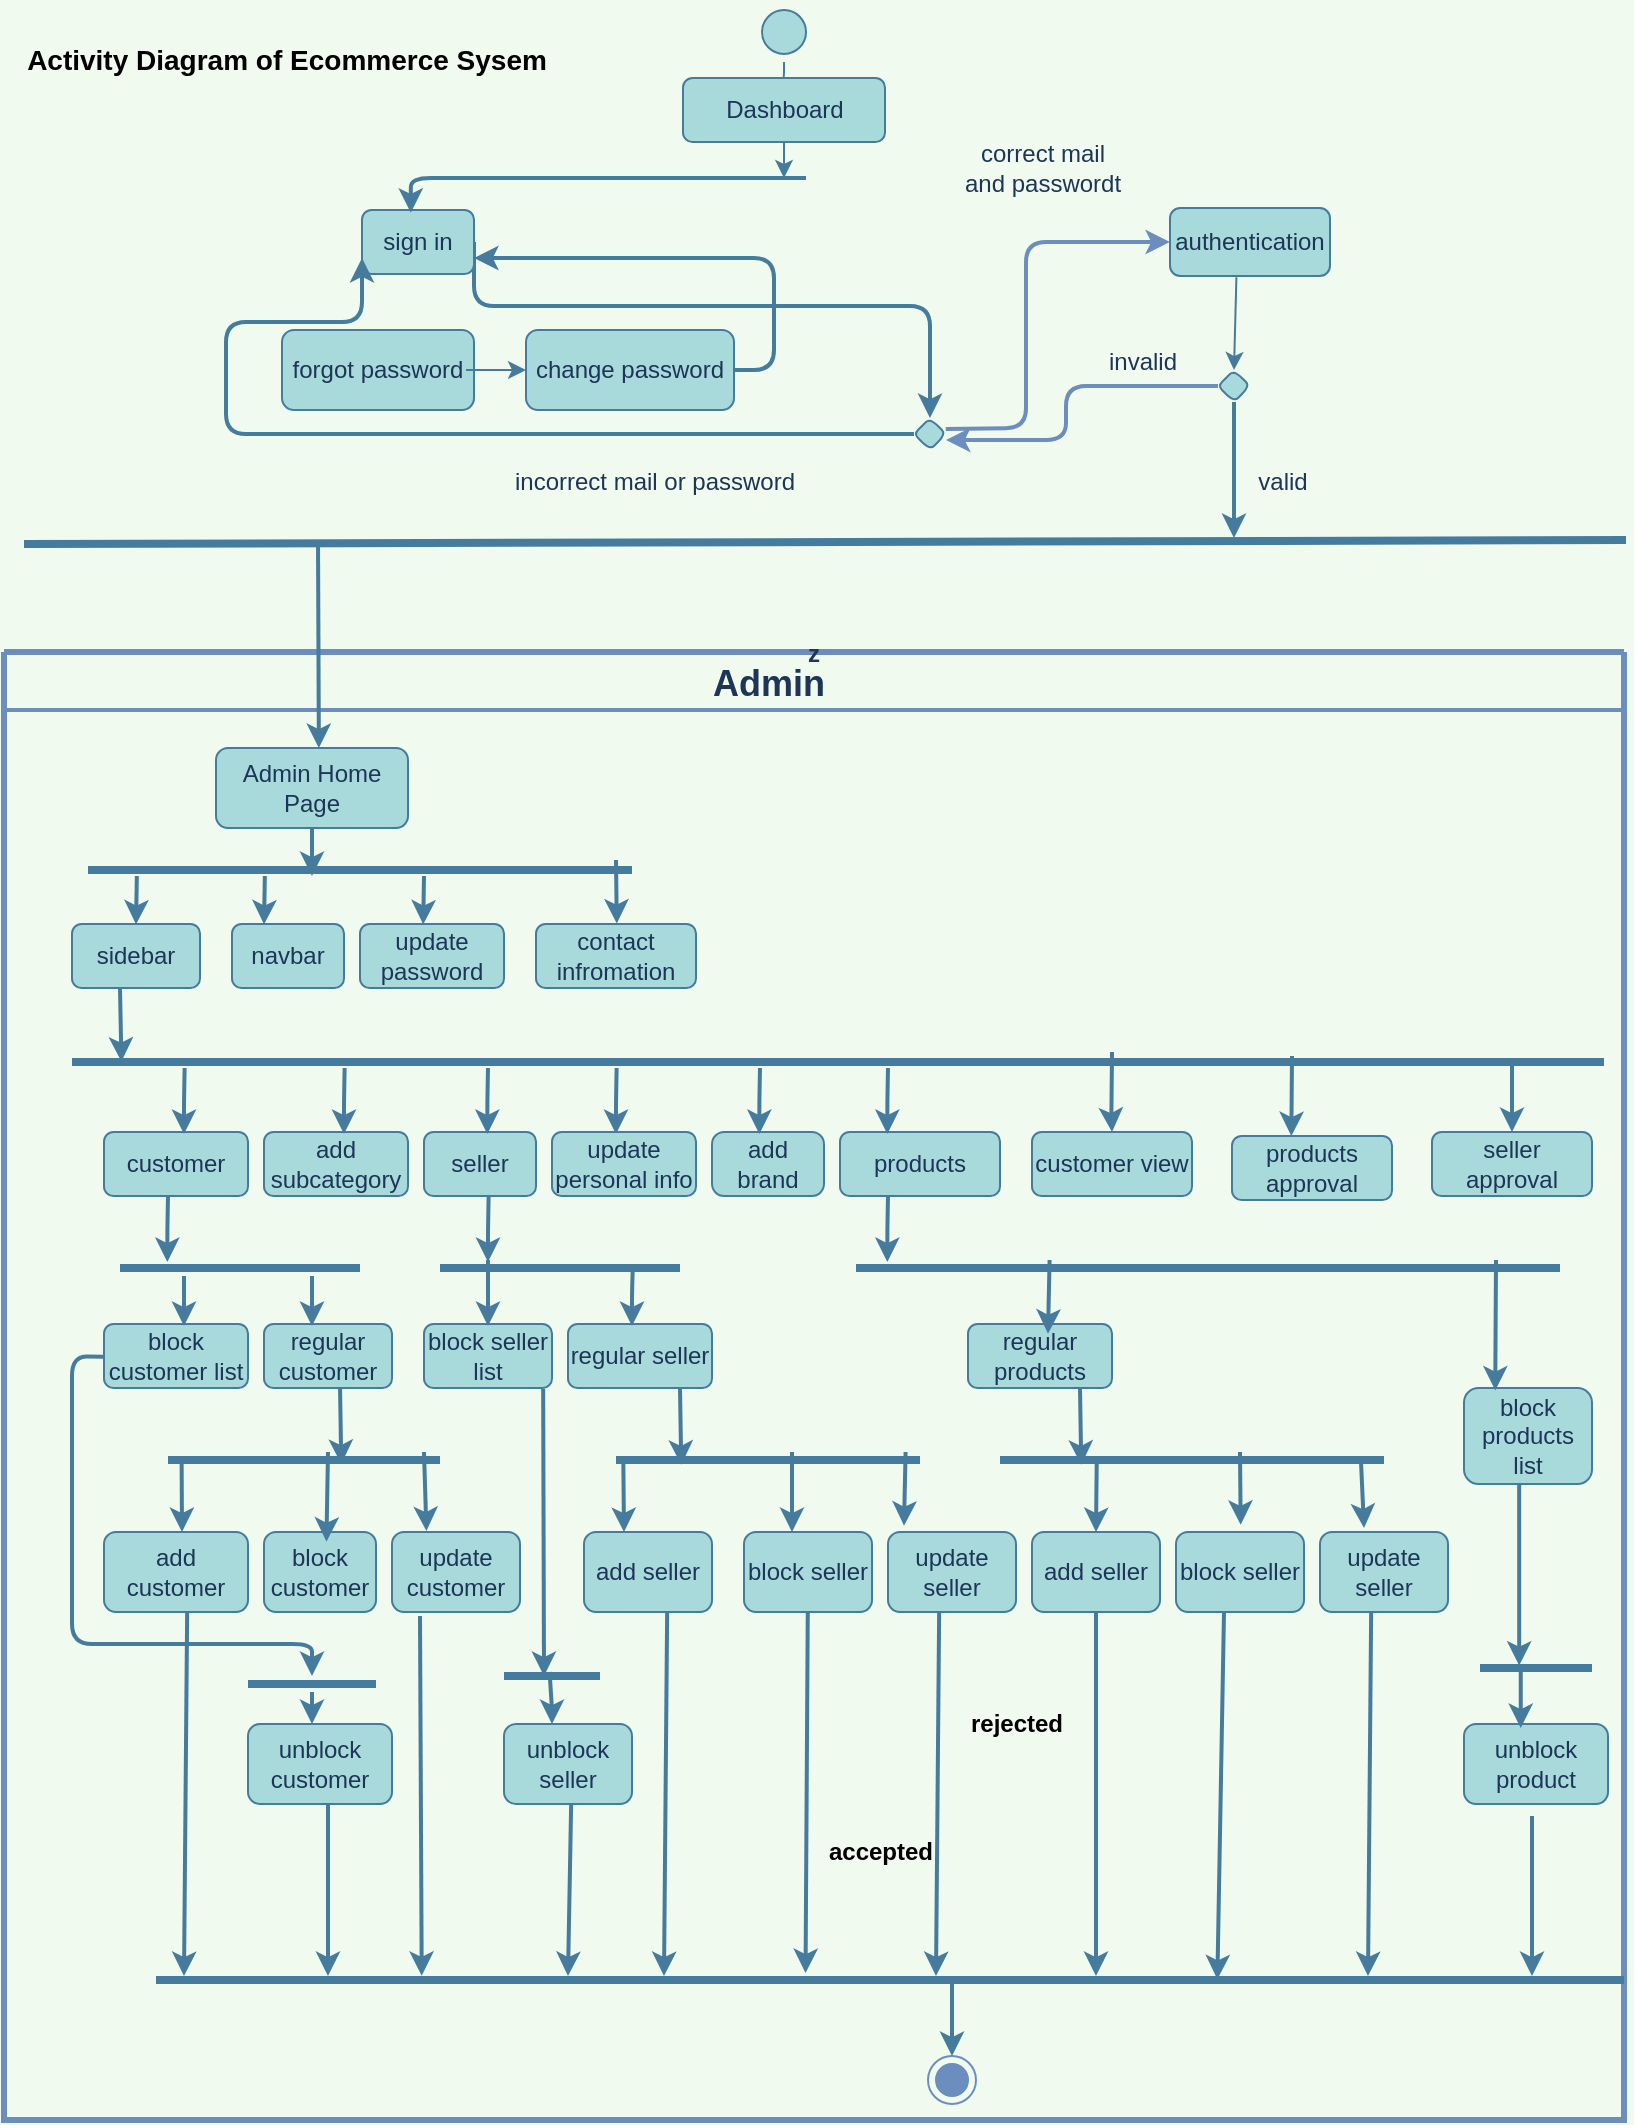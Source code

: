<mxfile version="20.3.7" type="github">
  <diagram id="x5o2052r72UH-uP_D9w9" name="Page-1">
    <mxGraphModel dx="1038" dy="1682" grid="1" gridSize="10" guides="1" tooltips="1" connect="1" arrows="1" fold="1" page="1" pageScale="1" pageWidth="827" pageHeight="1169" background="#F1FAEE" math="0" shadow="0">
      <root>
        <mxCell id="0" />
        <mxCell id="1" parent="0" />
        <mxCell id="9ZnsXwRms6pgC_prqQTW-237" value="" style="ellipse;html=1;shape=startState;fillColor=#A8DADC;strokeColor=#457B9D;fontColor=#1D3557;rounded=1;" parent="1" vertex="1">
          <mxGeometry x="384" y="-1169" width="30" height="30" as="geometry" />
        </mxCell>
        <mxCell id="9ZnsXwRms6pgC_prqQTW-238" value="" style="edgeStyle=orthogonalEdgeStyle;html=1;verticalAlign=bottom;endArrow=open;endSize=8;labelBackgroundColor=#F1FAEE;strokeColor=#457B9D;fontColor=#1D3557;rounded=1;entryX=0.463;entryY=0.006;entryDx=0;entryDy=0;entryPerimeter=0;" parent="1" source="9ZnsXwRms6pgC_prqQTW-237" target="9ZnsXwRms6pgC_prqQTW-243" edge="1">
          <mxGeometry relative="1" as="geometry">
            <mxPoint x="295" y="-1121" as="targetPoint" />
          </mxGeometry>
        </mxCell>
        <mxCell id="9ZnsXwRms6pgC_prqQTW-240" style="edgeStyle=orthogonalEdgeStyle;orthogonalLoop=1;jettySize=auto;html=1;exitX=1;exitY=0.5;exitDx=0;exitDy=0;labelBackgroundColor=#F1FAEE;strokeColor=#457B9D;fontColor=#1D3557;rounded=1;strokeWidth=2;" parent="1" source="9ZnsXwRms6pgC_prqQTW-241" edge="1">
          <mxGeometry relative="1" as="geometry">
            <mxPoint x="472" y="-961" as="targetPoint" />
            <Array as="points">
              <mxPoint x="472" y="-1017" />
            </Array>
          </mxGeometry>
        </mxCell>
        <mxCell id="9ZnsXwRms6pgC_prqQTW-241" value="sign in" style="whiteSpace=wrap;html=1;fillColor=#A8DADC;strokeColor=#457B9D;fontColor=#1D3557;rounded=1;" parent="1" vertex="1">
          <mxGeometry x="188" y="-1065" width="56" height="32" as="geometry" />
        </mxCell>
        <mxCell id="9ZnsXwRms6pgC_prqQTW-243" value="Dashboard" style="whiteSpace=wrap;html=1;fillColor=#A8DADC;strokeColor=#457B9D;fontColor=#1D3557;rounded=1;" parent="1" vertex="1">
          <mxGeometry x="348.5" y="-1131" width="101" height="32" as="geometry" />
        </mxCell>
        <mxCell id="9ZnsXwRms6pgC_prqQTW-244" value="" style="endArrow=classic;html=1;labelBackgroundColor=#F1FAEE;strokeColor=#457B9D;fontColor=#1D3557;rounded=1;exitX=0.5;exitY=1;exitDx=0;exitDy=0;" parent="1" source="9ZnsXwRms6pgC_prqQTW-243" edge="1">
          <mxGeometry width="50" height="50" relative="1" as="geometry">
            <mxPoint x="400" y="-1091" as="sourcePoint" />
            <mxPoint x="399" y="-1081" as="targetPoint" />
          </mxGeometry>
        </mxCell>
        <mxCell id="9ZnsXwRms6pgC_prqQTW-253" value="forgot password" style="whiteSpace=wrap;html=1;fillColor=#A8DADC;strokeColor=#457B9D;fontColor=#1D3557;rounded=1;" parent="1" vertex="1">
          <mxGeometry x="148" y="-1005" width="96" height="40" as="geometry" />
        </mxCell>
        <mxCell id="9ZnsXwRms6pgC_prqQTW-254" value="" style="endArrow=classic;html=1;labelBackgroundColor=#F1FAEE;strokeColor=#457B9D;fontColor=#1D3557;rounded=1;entryX=0;entryY=0.5;entryDx=0;entryDy=0;" parent="1" target="9ZnsXwRms6pgC_prqQTW-256" edge="1">
          <mxGeometry width="50" height="50" relative="1" as="geometry">
            <mxPoint x="240" y="-985" as="sourcePoint" />
            <mxPoint x="304" y="-961" as="targetPoint" />
          </mxGeometry>
        </mxCell>
        <mxCell id="9ZnsXwRms6pgC_prqQTW-255" style="edgeStyle=orthogonalEdgeStyle;orthogonalLoop=1;jettySize=auto;html=1;exitX=1;exitY=0.5;exitDx=0;exitDy=0;entryX=1;entryY=0.75;entryDx=0;entryDy=0;labelBackgroundColor=#F1FAEE;strokeColor=#457B9D;fontColor=#1D3557;rounded=1;strokeWidth=2;" parent="1" source="9ZnsXwRms6pgC_prqQTW-256" target="9ZnsXwRms6pgC_prqQTW-241" edge="1">
          <mxGeometry relative="1" as="geometry" />
        </mxCell>
        <mxCell id="9ZnsXwRms6pgC_prqQTW-256" value="change password" style="whiteSpace=wrap;html=1;fillStyle=auto;fillColor=#A8DADC;strokeColor=#457B9D;fontColor=#1D3557;rounded=1;" parent="1" vertex="1">
          <mxGeometry x="270" y="-1005" width="104" height="40" as="geometry" />
        </mxCell>
        <mxCell id="9ZnsXwRms6pgC_prqQTW-257" style="edgeStyle=orthogonalEdgeStyle;orthogonalLoop=1;jettySize=auto;html=1;entryX=0;entryY=0.75;entryDx=0;entryDy=0;labelBackgroundColor=#F1FAEE;strokeColor=#457B9D;fontColor=#1D3557;rounded=1;strokeWidth=2;" parent="1" source="9ZnsXwRms6pgC_prqQTW-258" target="9ZnsXwRms6pgC_prqQTW-241" edge="1">
          <mxGeometry relative="1" as="geometry">
            <mxPoint x="184" y="-1009" as="targetPoint" />
            <Array as="points">
              <mxPoint x="120" y="-953" />
              <mxPoint x="120" y="-1009" />
              <mxPoint x="188" y="-1009" />
            </Array>
          </mxGeometry>
        </mxCell>
        <mxCell id="9ZnsXwRms6pgC_prqQTW-258" value="" style="rhombus;whiteSpace=wrap;html=1;fillColor=#A8DADC;strokeColor=#457B9D;fontColor=#1D3557;rounded=1;" parent="1" vertex="1">
          <mxGeometry x="464" y="-961" width="16" height="16" as="geometry" />
        </mxCell>
        <mxCell id="9ZnsXwRms6pgC_prqQTW-259" value="incorrect mail or password" style="text;html=1;resizable=0;autosize=1;align=center;verticalAlign=middle;points=[];fillColor=none;strokeColor=none;fontColor=#1D3557;rounded=1;" parent="1" vertex="1">
          <mxGeometry x="254" y="-945" width="160" height="32" as="geometry" />
        </mxCell>
        <mxCell id="9ZnsXwRms6pgC_prqQTW-262" value="" style="endArrow=none;html=1;strokeWidth=4;labelBackgroundColor=#F1FAEE;strokeColor=#457B9D;fontColor=#1D3557;rounded=1;" parent="1" edge="1">
          <mxGeometry relative="1" as="geometry">
            <mxPoint x="19" y="-898" as="sourcePoint" />
            <mxPoint x="820" y="-900" as="targetPoint" />
          </mxGeometry>
        </mxCell>
        <object label="z" id="9ZnsXwRms6pgC_prqQTW-264">
          <mxCell style="swimlane;startSize=0;strokeWidth=3;fillColor=#A8DADC;strokeColor=#6C8EBF;fontColor=#1D3557;rounded=1;" parent="1" vertex="1">
            <mxGeometry x="9" y="-844" width="810" height="734" as="geometry" />
          </mxCell>
        </object>
        <mxCell id="9ZnsXwRms6pgC_prqQTW-265" value="Admin" style="text;html=1;resizable=0;autosize=1;align=center;verticalAlign=middle;points=[];fillColor=none;strokeColor=none;strokeWidth=2;shadow=0;glass=0;fontStyle=1;labelBorderColor=none;spacingTop=3;fontSize=18;fontColor=#1D3557;rounded=1;" parent="9ZnsXwRms6pgC_prqQTW-264" vertex="1">
          <mxGeometry x="342" y="-6" width="80" height="40" as="geometry" />
        </mxCell>
        <mxCell id="9ZnsXwRms6pgC_prqQTW-342" value="" style="line;strokeWidth=2;html=1;strokeColor=#6C8EBF;fillColor=#0E8088;" parent="9ZnsXwRms6pgC_prqQTW-264" vertex="1">
          <mxGeometry y="24" width="810" height="10" as="geometry" />
        </mxCell>
        <mxCell id="9ZnsXwRms6pgC_prqQTW-426" value="" style="line;strokeWidth=4;html=1;shadow=0;glass=0;labelBackgroundColor=none;labelBorderColor=none;fontFamily=Times New Roman;fontSize=18;fillColor=#A8DADC;strokeColor=#457B9D;fontColor=#1D3557;rounded=1;" parent="9ZnsXwRms6pgC_prqQTW-264" vertex="1">
          <mxGeometry x="76" y="660" width="734" height="8" as="geometry" />
        </mxCell>
        <mxCell id="9ZnsXwRms6pgC_prqQTW-469" value="Admin Home Page" style="whiteSpace=wrap;html=1;fillColor=#A8DADC;strokeColor=#457B9D;fontColor=#1D3557;rounded=1;" parent="9ZnsXwRms6pgC_prqQTW-264" vertex="1">
          <mxGeometry x="106" y="48" width="96" height="40" as="geometry" />
        </mxCell>
        <mxCell id="9ZnsXwRms6pgC_prqQTW-470" value="" style="edgeStyle=none;orthogonalLoop=1;jettySize=auto;html=1;strokeWidth=2;fontSize=19;labelBackgroundColor=#F1FAEE;strokeColor=#457B9D;fontColor=#1D3557;rounded=1;" parent="9ZnsXwRms6pgC_prqQTW-264" edge="1">
          <mxGeometry width="80" relative="1" as="geometry">
            <mxPoint x="154" y="88" as="sourcePoint" />
            <mxPoint x="154" y="112" as="targetPoint" />
            <Array as="points" />
          </mxGeometry>
        </mxCell>
        <mxCell id="9ZnsXwRms6pgC_prqQTW-471" value="" style="line;strokeWidth=4;html=1;shadow=0;glass=0;labelBackgroundColor=none;labelBorderColor=none;fontFamily=Times New Roman;fontSize=18;fillColor=#A8DADC;strokeColor=#457B9D;fontColor=#1D3557;rounded=1;" parent="9ZnsXwRms6pgC_prqQTW-264" vertex="1">
          <mxGeometry x="42" y="104" width="272" height="10" as="geometry" />
        </mxCell>
        <mxCell id="9ZnsXwRms6pgC_prqQTW-472" value="" style="edgeStyle=none;orthogonalLoop=1;jettySize=auto;html=1;strokeWidth=2;fontSize=19;exitX=0.076;exitY=0.78;exitDx=0;exitDy=0;exitPerimeter=0;labelBackgroundColor=#F1FAEE;strokeColor=#457B9D;fontColor=#1D3557;rounded=1;" parent="9ZnsXwRms6pgC_prqQTW-264" edge="1">
          <mxGeometry width="80" relative="1" as="geometry">
            <mxPoint x="66.42" y="112" as="sourcePoint" />
            <mxPoint x="66.004" y="136.2" as="targetPoint" />
            <Array as="points" />
          </mxGeometry>
        </mxCell>
        <mxCell id="9ZnsXwRms6pgC_prqQTW-473" value="" style="edgeStyle=none;orthogonalLoop=1;jettySize=auto;html=1;strokeWidth=2;fontSize=19;labelBackgroundColor=#F1FAEE;strokeColor=#457B9D;fontColor=#1D3557;rounded=1;entryX=0.505;entryY=-0.006;entryDx=0;entryDy=0;entryPerimeter=0;" parent="9ZnsXwRms6pgC_prqQTW-264" target="9ZnsXwRms6pgC_prqQTW-475" edge="1">
          <mxGeometry width="80" relative="1" as="geometry">
            <mxPoint x="306" y="104" as="sourcePoint" />
            <mxPoint x="281.998" y="972.2" as="targetPoint" />
            <Array as="points" />
          </mxGeometry>
        </mxCell>
        <mxCell id="9ZnsXwRms6pgC_prqQTW-474" value="sidebar" style="whiteSpace=wrap;html=1;fillColor=#A8DADC;strokeColor=#457B9D;fontColor=#1D3557;rounded=1;" parent="9ZnsXwRms6pgC_prqQTW-264" vertex="1">
          <mxGeometry x="34" y="136" width="64" height="32" as="geometry" />
        </mxCell>
        <mxCell id="9ZnsXwRms6pgC_prqQTW-475" value="contact infromation" style="whiteSpace=wrap;html=1;fillColor=#A8DADC;strokeColor=#457B9D;fontColor=#1D3557;rounded=1;" parent="9ZnsXwRms6pgC_prqQTW-264" vertex="1">
          <mxGeometry x="266" y="136" width="80" height="32" as="geometry" />
        </mxCell>
        <mxCell id="9ZnsXwRms6pgC_prqQTW-476" value="add subcategory" style="whiteSpace=wrap;html=1;fillColor=#A8DADC;strokeColor=#457B9D;fontColor=#1D3557;rounded=1;" parent="9ZnsXwRms6pgC_prqQTW-264" vertex="1">
          <mxGeometry x="130" y="240" width="72" height="32" as="geometry" />
        </mxCell>
        <mxCell id="9ZnsXwRms6pgC_prqQTW-477" value="" style="line;strokeWidth=4;html=1;shadow=0;glass=0;labelBackgroundColor=none;labelBorderColor=none;fontFamily=Times New Roman;fontSize=18;fillColor=#A8DADC;strokeColor=#457B9D;fontColor=#1D3557;rounded=1;" parent="9ZnsXwRms6pgC_prqQTW-264" vertex="1">
          <mxGeometry x="34" y="200" width="766" height="10" as="geometry" />
        </mxCell>
        <mxCell id="9ZnsXwRms6pgC_prqQTW-478" value="add brand" style="whiteSpace=wrap;html=1;fillColor=#A8DADC;strokeColor=#457B9D;fontColor=#1D3557;rounded=1;arcSize=19;" parent="9ZnsXwRms6pgC_prqQTW-264" vertex="1">
          <mxGeometry x="354" y="240" width="56" height="32" as="geometry" />
        </mxCell>
        <mxCell id="9ZnsXwRms6pgC_prqQTW-479" value="navbar" style="whiteSpace=wrap;html=1;fillColor=#A8DADC;strokeColor=#457B9D;fontColor=#1D3557;rounded=1;" parent="9ZnsXwRms6pgC_prqQTW-264" vertex="1">
          <mxGeometry x="114" y="136" width="56" height="32" as="geometry" />
        </mxCell>
        <mxCell id="9ZnsXwRms6pgC_prqQTW-480" value="update password" style="whiteSpace=wrap;html=1;fillStyle=auto;strokeColor=#457B9D;fontColor=#1D3557;fillColor=#A8DADC;rounded=1;" parent="9ZnsXwRms6pgC_prqQTW-264" vertex="1">
          <mxGeometry x="178" y="136" width="72" height="32" as="geometry" />
        </mxCell>
        <mxCell id="9ZnsXwRms6pgC_prqQTW-481" value="" style="edgeStyle=none;orthogonalLoop=1;jettySize=auto;html=1;strokeWidth=2;fontSize=19;exitX=0.076;exitY=0.78;exitDx=0;exitDy=0;exitPerimeter=0;labelBackgroundColor=#F1FAEE;strokeColor=#457B9D;fontColor=#1D3557;rounded=1;" parent="9ZnsXwRms6pgC_prqQTW-264" edge="1">
          <mxGeometry width="80" relative="1" as="geometry">
            <mxPoint x="130.42" y="112" as="sourcePoint" />
            <mxPoint x="130.004" y="136.2" as="targetPoint" />
            <Array as="points" />
          </mxGeometry>
        </mxCell>
        <mxCell id="9ZnsXwRms6pgC_prqQTW-482" value="" style="edgeStyle=none;orthogonalLoop=1;jettySize=auto;html=1;strokeWidth=2;fontSize=19;exitX=0.076;exitY=0.78;exitDx=0;exitDy=0;exitPerimeter=0;labelBackgroundColor=#F1FAEE;strokeColor=#457B9D;fontColor=#1D3557;rounded=1;" parent="9ZnsXwRms6pgC_prqQTW-264" edge="1">
          <mxGeometry width="80" relative="1" as="geometry">
            <mxPoint x="210" y="112" as="sourcePoint" />
            <mxPoint x="209.584" y="136.2" as="targetPoint" />
            <Array as="points" />
          </mxGeometry>
        </mxCell>
        <mxCell id="9ZnsXwRms6pgC_prqQTW-483" value="seller" style="whiteSpace=wrap;html=1;fillColor=#A8DADC;strokeColor=#457B9D;fontColor=#1D3557;rounded=1;" parent="9ZnsXwRms6pgC_prqQTW-264" vertex="1">
          <mxGeometry x="210" y="240" width="56" height="32" as="geometry" />
        </mxCell>
        <mxCell id="9ZnsXwRms6pgC_prqQTW-484" value="products" style="whiteSpace=wrap;html=1;fillColor=#A8DADC;strokeColor=#457B9D;fontColor=#1D3557;rounded=1;" parent="9ZnsXwRms6pgC_prqQTW-264" vertex="1">
          <mxGeometry x="418" y="240" width="80" height="32" as="geometry" />
        </mxCell>
        <mxCell id="9ZnsXwRms6pgC_prqQTW-485" value="" style="edgeStyle=none;orthogonalLoop=1;jettySize=auto;html=1;strokeWidth=2;fontSize=19;labelBackgroundColor=#F1FAEE;strokeColor=#457B9D;fontColor=#1D3557;rounded=1;" parent="9ZnsXwRms6pgC_prqQTW-264" edge="1">
          <mxGeometry width="80" relative="1" as="geometry">
            <mxPoint x="306.32" y="208" as="sourcePoint" />
            <mxPoint x="306" y="241" as="targetPoint" />
            <Array as="points">
              <mxPoint x="306.0" y="225" />
            </Array>
          </mxGeometry>
        </mxCell>
        <mxCell id="9ZnsXwRms6pgC_prqQTW-486" value="" style="edgeStyle=none;orthogonalLoop=1;jettySize=auto;html=1;strokeWidth=2;fontSize=19;labelBackgroundColor=#F1FAEE;strokeColor=#457B9D;fontColor=#1D3557;rounded=1;" parent="9ZnsXwRms6pgC_prqQTW-264" edge="1">
          <mxGeometry width="80" relative="1" as="geometry">
            <mxPoint x="378" y="208" as="sourcePoint" />
            <mxPoint x="377.68" y="241" as="targetPoint" />
            <Array as="points">
              <mxPoint x="377.68" y="225" />
            </Array>
          </mxGeometry>
        </mxCell>
        <mxCell id="9ZnsXwRms6pgC_prqQTW-487" value="" style="edgeStyle=none;orthogonalLoop=1;jettySize=auto;html=1;strokeWidth=2;fontSize=19;labelBackgroundColor=#F1FAEE;strokeColor=#457B9D;fontColor=#1D3557;rounded=1;" parent="9ZnsXwRms6pgC_prqQTW-264" edge="1">
          <mxGeometry width="80" relative="1" as="geometry">
            <mxPoint x="442" y="208" as="sourcePoint" />
            <mxPoint x="441.68" y="241" as="targetPoint" />
            <Array as="points">
              <mxPoint x="441.68" y="225" />
            </Array>
          </mxGeometry>
        </mxCell>
        <mxCell id="9ZnsXwRms6pgC_prqQTW-488" value="customer" style="whiteSpace=wrap;html=1;fillColor=#A8DADC;strokeColor=#457B9D;fontColor=#1D3557;rounded=1;" parent="9ZnsXwRms6pgC_prqQTW-264" vertex="1">
          <mxGeometry x="50" y="240" width="72" height="32" as="geometry" />
        </mxCell>
        <mxCell id="9ZnsXwRms6pgC_prqQTW-489" value="update personal info" style="whiteSpace=wrap;html=1;fillColor=#A8DADC;strokeColor=#457B9D;fontColor=#1D3557;rounded=1;" parent="9ZnsXwRms6pgC_prqQTW-264" vertex="1">
          <mxGeometry x="274" y="240" width="72" height="32" as="geometry" />
        </mxCell>
        <mxCell id="9ZnsXwRms6pgC_prqQTW-490" value="" style="line;strokeWidth=4;html=1;shadow=0;glass=0;labelBackgroundColor=none;labelBorderColor=none;fontFamily=Times New Roman;fontSize=18;fillColor=#A8DADC;strokeColor=#457B9D;fontColor=#1D3557;rounded=1;" parent="9ZnsXwRms6pgC_prqQTW-264" vertex="1">
          <mxGeometry x="58" y="304" width="120" height="8" as="geometry" />
        </mxCell>
        <mxCell id="9ZnsXwRms6pgC_prqQTW-491" value="" style="edgeStyle=none;orthogonalLoop=1;jettySize=auto;html=1;strokeWidth=2;fontSize=19;labelBackgroundColor=#F1FAEE;strokeColor=#457B9D;fontColor=#1D3557;rounded=1;" parent="9ZnsXwRms6pgC_prqQTW-264" edge="1">
          <mxGeometry width="80" relative="1" as="geometry">
            <mxPoint x="242" y="208" as="sourcePoint" />
            <mxPoint x="241.68" y="241" as="targetPoint" />
            <Array as="points">
              <mxPoint x="241.68" y="225" />
            </Array>
          </mxGeometry>
        </mxCell>
        <mxCell id="9ZnsXwRms6pgC_prqQTW-492" value="" style="edgeStyle=none;orthogonalLoop=1;jettySize=auto;html=1;strokeWidth=2;fontSize=19;labelBackgroundColor=#F1FAEE;strokeColor=#457B9D;fontColor=#1D3557;rounded=1;" parent="9ZnsXwRms6pgC_prqQTW-264" edge="1">
          <mxGeometry width="80" relative="1" as="geometry">
            <mxPoint x="170.32" y="208" as="sourcePoint" />
            <mxPoint x="170" y="241" as="targetPoint" />
            <Array as="points">
              <mxPoint x="170" y="225" />
            </Array>
          </mxGeometry>
        </mxCell>
        <mxCell id="9ZnsXwRms6pgC_prqQTW-493" value="" style="edgeStyle=none;orthogonalLoop=1;jettySize=auto;html=1;strokeWidth=2;fontSize=19;labelBackgroundColor=#F1FAEE;strokeColor=#457B9D;fontColor=#1D3557;rounded=1;" parent="9ZnsXwRms6pgC_prqQTW-264" edge="1">
          <mxGeometry width="80" relative="1" as="geometry">
            <mxPoint x="90.32" y="208" as="sourcePoint" />
            <mxPoint x="90" y="241" as="targetPoint" />
            <Array as="points">
              <mxPoint x="90" y="225" />
            </Array>
          </mxGeometry>
        </mxCell>
        <mxCell id="9ZnsXwRms6pgC_prqQTW-494" value="regular customer" style="whiteSpace=wrap;html=1;fillColor=#A8DADC;strokeColor=#457B9D;fontColor=#1D3557;rounded=1;" parent="9ZnsXwRms6pgC_prqQTW-264" vertex="1">
          <mxGeometry x="130" y="336" width="64" height="32" as="geometry" />
        </mxCell>
        <mxCell id="9ZnsXwRms6pgC_prqQTW-495" value="block customer list" style="whiteSpace=wrap;html=1;fillColor=#A8DADC;strokeColor=#457B9D;fontColor=#1D3557;rounded=1;" parent="9ZnsXwRms6pgC_prqQTW-264" vertex="1">
          <mxGeometry x="50" y="336" width="72" height="32" as="geometry" />
        </mxCell>
        <mxCell id="9ZnsXwRms6pgC_prqQTW-496" value="regular seller" style="whiteSpace=wrap;html=1;fillColor=#A8DADC;strokeColor=#457B9D;fontColor=#1D3557;rounded=1;" parent="9ZnsXwRms6pgC_prqQTW-264" vertex="1">
          <mxGeometry x="282" y="336" width="72" height="32" as="geometry" />
        </mxCell>
        <mxCell id="9ZnsXwRms6pgC_prqQTW-497" value="block seller list" style="whiteSpace=wrap;html=1;fillColor=#A8DADC;strokeColor=#457B9D;fontColor=#1D3557;rounded=1;" parent="9ZnsXwRms6pgC_prqQTW-264" vertex="1">
          <mxGeometry x="210" y="336" width="64" height="32" as="geometry" />
        </mxCell>
        <mxCell id="9ZnsXwRms6pgC_prqQTW-498" value="" style="line;strokeWidth=4;html=1;shadow=0;glass=0;labelBackgroundColor=none;labelBorderColor=none;fontFamily=Times New Roman;fontSize=18;fillColor=#A8DADC;strokeColor=#457B9D;fontColor=#1D3557;rounded=1;" parent="9ZnsXwRms6pgC_prqQTW-264" vertex="1">
          <mxGeometry x="218" y="304" width="120" height="8" as="geometry" />
        </mxCell>
        <mxCell id="9ZnsXwRms6pgC_prqQTW-499" value="" style="line;strokeWidth=4;html=1;shadow=0;glass=0;labelBackgroundColor=none;labelBorderColor=none;fontFamily=Times New Roman;fontSize=18;fillColor=#A8DADC;strokeColor=#457B9D;fontColor=#1D3557;rounded=1;" parent="9ZnsXwRms6pgC_prqQTW-264" vertex="1">
          <mxGeometry x="426" y="304" width="352" height="8" as="geometry" />
        </mxCell>
        <mxCell id="9ZnsXwRms6pgC_prqQTW-500" value="regular products" style="whiteSpace=wrap;html=1;fillColor=#A8DADC;strokeColor=#457B9D;fontColor=#1D3557;rounded=1;" parent="9ZnsXwRms6pgC_prqQTW-264" vertex="1">
          <mxGeometry x="482" y="336" width="72" height="32" as="geometry" />
        </mxCell>
        <mxCell id="9ZnsXwRms6pgC_prqQTW-501" value="block products list" style="whiteSpace=wrap;html=1;fillColor=#A8DADC;strokeColor=#457B9D;fontColor=#1D3557;rounded=1;" parent="9ZnsXwRms6pgC_prqQTW-264" vertex="1">
          <mxGeometry x="730" y="368" width="64" height="48" as="geometry" />
        </mxCell>
        <mxCell id="9ZnsXwRms6pgC_prqQTW-502" value="" style="edgeStyle=none;orthogonalLoop=1;jettySize=auto;html=1;strokeWidth=2;fontSize=19;labelBackgroundColor=#F1FAEE;strokeColor=#457B9D;fontColor=#1D3557;rounded=1;" parent="9ZnsXwRms6pgC_prqQTW-264" edge="1">
          <mxGeometry width="80" relative="1" as="geometry">
            <mxPoint x="82" y="272" as="sourcePoint" />
            <mxPoint x="81.68" y="305" as="targetPoint" />
            <Array as="points">
              <mxPoint x="81.68" y="289" />
            </Array>
          </mxGeometry>
        </mxCell>
        <mxCell id="9ZnsXwRms6pgC_prqQTW-503" value="" style="edgeStyle=none;orthogonalLoop=1;jettySize=auto;html=1;strokeWidth=2;fontSize=19;labelBackgroundColor=#F1FAEE;strokeColor=#457B9D;fontColor=#1D3557;rounded=1;" parent="9ZnsXwRms6pgC_prqQTW-264" edge="1">
          <mxGeometry width="80" relative="1" as="geometry">
            <mxPoint x="90" y="312" as="sourcePoint" />
            <mxPoint x="90" y="337" as="targetPoint" />
            <Array as="points">
              <mxPoint x="90.0" y="321" />
            </Array>
          </mxGeometry>
        </mxCell>
        <mxCell id="9ZnsXwRms6pgC_prqQTW-504" value="" style="edgeStyle=none;orthogonalLoop=1;jettySize=auto;html=1;strokeWidth=2;fontSize=19;labelBackgroundColor=#F1FAEE;strokeColor=#457B9D;fontColor=#1D3557;rounded=1;" parent="9ZnsXwRms6pgC_prqQTW-264" edge="1">
          <mxGeometry width="80" relative="1" as="geometry">
            <mxPoint x="154" y="312" as="sourcePoint" />
            <mxPoint x="154" y="337" as="targetPoint" />
            <Array as="points">
              <mxPoint x="154.0" y="321" />
            </Array>
          </mxGeometry>
        </mxCell>
        <mxCell id="9ZnsXwRms6pgC_prqQTW-505" value="" style="edgeStyle=none;orthogonalLoop=1;jettySize=auto;html=1;strokeWidth=2;fontSize=19;labelBackgroundColor=#F1FAEE;strokeColor=#457B9D;fontColor=#1D3557;rounded=1;" parent="9ZnsXwRms6pgC_prqQTW-264" edge="1">
          <mxGeometry width="80" relative="1" as="geometry">
            <mxPoint x="242" y="304" as="sourcePoint" />
            <mxPoint x="242" y="337" as="targetPoint" />
            <Array as="points">
              <mxPoint x="242.0" y="321" />
            </Array>
          </mxGeometry>
        </mxCell>
        <mxCell id="9ZnsXwRms6pgC_prqQTW-506" value="" style="edgeStyle=none;orthogonalLoop=1;jettySize=auto;html=1;strokeWidth=2;fontSize=19;labelBackgroundColor=#F1FAEE;strokeColor=#457B9D;fontColor=#1D3557;rounded=1;exitX=0.803;exitY=0.55;exitDx=0;exitDy=0;exitPerimeter=0;" parent="9ZnsXwRms6pgC_prqQTW-264" source="9ZnsXwRms6pgC_prqQTW-498" edge="1">
          <mxGeometry width="80" relative="1" as="geometry">
            <mxPoint x="298" y="1144" as="sourcePoint" />
            <mxPoint x="314" y="337" as="targetPoint" />
            <Array as="points">
              <mxPoint x="314.0" y="321" />
            </Array>
          </mxGeometry>
        </mxCell>
        <mxCell id="9ZnsXwRms6pgC_prqQTW-507" value="" style="edgeStyle=none;orthogonalLoop=1;jettySize=auto;html=1;strokeWidth=2;fontSize=19;labelBackgroundColor=#F1FAEE;strokeColor=#457B9D;fontColor=#1D3557;rounded=1;" parent="9ZnsXwRms6pgC_prqQTW-264" edge="1">
          <mxGeometry width="80" relative="1" as="geometry">
            <mxPoint x="242.32" y="272" as="sourcePoint" />
            <mxPoint x="242" y="305" as="targetPoint" />
            <Array as="points">
              <mxPoint x="242.0" y="289" />
            </Array>
          </mxGeometry>
        </mxCell>
        <mxCell id="9ZnsXwRms6pgC_prqQTW-508" value="" style="edgeStyle=none;orthogonalLoop=1;jettySize=auto;html=1;strokeWidth=2;fontSize=19;labelBackgroundColor=#F1FAEE;strokeColor=#457B9D;fontColor=#1D3557;rounded=1;" parent="9ZnsXwRms6pgC_prqQTW-264" edge="1">
          <mxGeometry width="80" relative="1" as="geometry">
            <mxPoint x="442" y="272" as="sourcePoint" />
            <mxPoint x="441.68" y="305" as="targetPoint" />
            <Array as="points">
              <mxPoint x="441.68" y="289" />
            </Array>
          </mxGeometry>
        </mxCell>
        <mxCell id="9ZnsXwRms6pgC_prqQTW-509" value="" style="line;strokeWidth=4;html=1;shadow=0;glass=0;labelBackgroundColor=none;labelBorderColor=none;fontFamily=Times New Roman;fontSize=18;fillColor=#A8DADC;strokeColor=#457B9D;fontColor=#1D3557;rounded=1;" parent="9ZnsXwRms6pgC_prqQTW-264" vertex="1">
          <mxGeometry x="82" y="400" width="136" height="8" as="geometry" />
        </mxCell>
        <mxCell id="9ZnsXwRms6pgC_prqQTW-510" value="add customer" style="whiteSpace=wrap;html=1;fillColor=#A8DADC;strokeColor=#457B9D;fontColor=#1D3557;rounded=1;" parent="9ZnsXwRms6pgC_prqQTW-264" vertex="1">
          <mxGeometry x="50" y="440" width="72" height="40" as="geometry" />
        </mxCell>
        <mxCell id="9ZnsXwRms6pgC_prqQTW-511" value="block customer" style="whiteSpace=wrap;html=1;fillColor=#A8DADC;strokeColor=#457B9D;fontColor=#1D3557;rounded=1;" parent="9ZnsXwRms6pgC_prqQTW-264" vertex="1">
          <mxGeometry x="130" y="440" width="56" height="40" as="geometry" />
        </mxCell>
        <mxCell id="9ZnsXwRms6pgC_prqQTW-512" value="update customer" style="whiteSpace=wrap;html=1;fillColor=#A8DADC;strokeColor=#457B9D;fontColor=#1D3557;rounded=1;" parent="9ZnsXwRms6pgC_prqQTW-264" vertex="1">
          <mxGeometry x="194" y="440" width="64" height="40" as="geometry" />
        </mxCell>
        <mxCell id="9ZnsXwRms6pgC_prqQTW-513" value="" style="edgeStyle=none;orthogonalLoop=1;jettySize=auto;html=1;strokeWidth=2;fontSize=19;labelBackgroundColor=#F1FAEE;strokeColor=#457B9D;fontColor=#1D3557;rounded=1;entryX=0.637;entryY=0.75;entryDx=0;entryDy=0;entryPerimeter=0;exitX=0.594;exitY=0.988;exitDx=0;exitDy=0;exitPerimeter=0;" parent="9ZnsXwRms6pgC_prqQTW-264" source="9ZnsXwRms6pgC_prqQTW-494" target="9ZnsXwRms6pgC_prqQTW-509" edge="1">
          <mxGeometry width="80" relative="1" as="geometry">
            <mxPoint x="90" y="1200" as="sourcePoint" />
            <mxPoint x="90" y="1232" as="targetPoint" />
            <Array as="points" />
          </mxGeometry>
        </mxCell>
        <mxCell id="9ZnsXwRms6pgC_prqQTW-514" value="" style="edgeStyle=none;orthogonalLoop=1;jettySize=auto;html=1;strokeWidth=2;fontSize=19;labelBackgroundColor=#F1FAEE;strokeColor=#457B9D;fontColor=#1D3557;rounded=1;exitX=0.05;exitY=0.25;exitDx=0;exitDy=0;exitPerimeter=0;" parent="9ZnsXwRms6pgC_prqQTW-264" source="9ZnsXwRms6pgC_prqQTW-509" edge="1">
          <mxGeometry width="80" relative="1" as="geometry">
            <mxPoint x="66" y="1264" as="sourcePoint" />
            <mxPoint x="89" y="440" as="targetPoint" />
            <Array as="points" />
          </mxGeometry>
        </mxCell>
        <mxCell id="9ZnsXwRms6pgC_prqQTW-515" value="" style="edgeStyle=none;orthogonalLoop=1;jettySize=auto;html=1;strokeWidth=2;fontSize=19;labelBackgroundColor=#F1FAEE;strokeColor=#457B9D;fontColor=#1D3557;rounded=1;entryX=0.269;entryY=-0.013;entryDx=0;entryDy=0;entryPerimeter=0;" parent="9ZnsXwRms6pgC_prqQTW-264" target="9ZnsXwRms6pgC_prqQTW-512" edge="1">
          <mxGeometry width="80" relative="1" as="geometry">
            <mxPoint x="210" y="400" as="sourcePoint" />
            <mxPoint x="199" y="1272" as="targetPoint" />
            <Array as="points" />
          </mxGeometry>
        </mxCell>
        <mxCell id="9ZnsXwRms6pgC_prqQTW-516" value="" style="line;strokeWidth=4;html=1;shadow=0;glass=0;labelBackgroundColor=none;labelBorderColor=none;fontFamily=Times New Roman;fontSize=18;fillColor=#A8DADC;strokeColor=#457B9D;fontColor=#1D3557;rounded=1;" parent="9ZnsXwRms6pgC_prqQTW-264" vertex="1">
          <mxGeometry x="306" y="400" width="152" height="8" as="geometry" />
        </mxCell>
        <mxCell id="9ZnsXwRms6pgC_prqQTW-517" value="add seller" style="whiteSpace=wrap;html=1;fillColor=#A8DADC;strokeColor=#457B9D;fontColor=#1D3557;rounded=1;" parent="9ZnsXwRms6pgC_prqQTW-264" vertex="1">
          <mxGeometry x="290" y="440" width="64" height="40" as="geometry" />
        </mxCell>
        <mxCell id="9ZnsXwRms6pgC_prqQTW-518" value="block seller" style="whiteSpace=wrap;html=1;fillColor=#A8DADC;strokeColor=#457B9D;fontColor=#1D3557;rounded=1;" parent="9ZnsXwRms6pgC_prqQTW-264" vertex="1">
          <mxGeometry x="370" y="440" width="64" height="40" as="geometry" />
        </mxCell>
        <mxCell id="9ZnsXwRms6pgC_prqQTW-519" value="update seller" style="whiteSpace=wrap;html=1;fillColor=#A8DADC;strokeColor=#457B9D;fontColor=#1D3557;rounded=1;" parent="9ZnsXwRms6pgC_prqQTW-264" vertex="1">
          <mxGeometry x="442" y="440" width="64" height="40" as="geometry" />
        </mxCell>
        <mxCell id="9ZnsXwRms6pgC_prqQTW-520" value="" style="edgeStyle=none;orthogonalLoop=1;jettySize=auto;html=1;strokeWidth=2;fontSize=19;labelBackgroundColor=#F1FAEE;strokeColor=#457B9D;fontColor=#1D3557;rounded=1;exitX=0.024;exitY=0.45;exitDx=0;exitDy=0;exitPerimeter=0;" parent="9ZnsXwRms6pgC_prqQTW-264" source="9ZnsXwRms6pgC_prqQTW-516" edge="1">
          <mxGeometry width="80" relative="1" as="geometry">
            <mxPoint x="298.79" y="1240" as="sourcePoint" />
            <mxPoint x="310" y="440" as="targetPoint" />
            <Array as="points" />
          </mxGeometry>
        </mxCell>
        <mxCell id="9ZnsXwRms6pgC_prqQTW-521" value="" style="edgeStyle=none;orthogonalLoop=1;jettySize=auto;html=1;strokeWidth=2;fontSize=19;labelBackgroundColor=#F1FAEE;strokeColor=#457B9D;fontColor=#1D3557;rounded=1;" parent="9ZnsXwRms6pgC_prqQTW-264" edge="1">
          <mxGeometry width="80" relative="1" as="geometry">
            <mxPoint x="394" y="400" as="sourcePoint" />
            <mxPoint x="394" y="440" as="targetPoint" />
            <Array as="points" />
          </mxGeometry>
        </mxCell>
        <mxCell id="9ZnsXwRms6pgC_prqQTW-522" value="" style="edgeStyle=none;orthogonalLoop=1;jettySize=auto;html=1;strokeWidth=2;fontSize=19;labelBackgroundColor=#F1FAEE;strokeColor=#457B9D;fontColor=#1D3557;rounded=1;exitX=0.189;exitY=0.45;exitDx=0;exitDy=0;exitPerimeter=0;entryX=0.406;entryY=0.013;entryDx=0;entryDy=0;entryPerimeter=0;" parent="9ZnsXwRms6pgC_prqQTW-264" edge="1">
          <mxGeometry width="80" relative="1" as="geometry">
            <mxPoint x="450.79" y="400" as="sourcePoint" />
            <mxPoint x="449.998" y="436.816" as="targetPoint" />
            <Array as="points" />
          </mxGeometry>
        </mxCell>
        <mxCell id="9ZnsXwRms6pgC_prqQTW-523" value="" style="edgeStyle=none;orthogonalLoop=1;jettySize=auto;html=1;strokeWidth=2;fontSize=19;labelBackgroundColor=#F1FAEE;strokeColor=#457B9D;fontColor=#1D3557;rounded=1;exitX=0.189;exitY=0.45;exitDx=0;exitDy=0;exitPerimeter=0;entryX=0.406;entryY=0.013;entryDx=0;entryDy=0;entryPerimeter=0;" parent="9ZnsXwRms6pgC_prqQTW-264" edge="1">
          <mxGeometry width="80" relative="1" as="geometry">
            <mxPoint x="522.79" y="304" as="sourcePoint" />
            <mxPoint x="521.998" y="340.816" as="targetPoint" />
            <Array as="points" />
          </mxGeometry>
        </mxCell>
        <mxCell id="9ZnsXwRms6pgC_prqQTW-524" value="" style="edgeStyle=none;orthogonalLoop=1;jettySize=auto;html=1;strokeWidth=2;fontSize=19;labelBackgroundColor=#F1FAEE;strokeColor=#457B9D;fontColor=#1D3557;rounded=1;entryX=0.406;entryY=0.013;entryDx=0;entryDy=0;entryPerimeter=0;" parent="9ZnsXwRms6pgC_prqQTW-264" edge="1">
          <mxGeometry width="80" relative="1" as="geometry">
            <mxPoint x="162" y="400" as="sourcePoint" />
            <mxPoint x="161.208" y="444.816" as="targetPoint" />
            <Array as="points" />
          </mxGeometry>
        </mxCell>
        <mxCell id="9ZnsXwRms6pgC_prqQTW-525" value="unblock seller" style="whiteSpace=wrap;html=1;fillColor=#A8DADC;strokeColor=#457B9D;fontColor=#1D3557;rounded=1;" parent="9ZnsXwRms6pgC_prqQTW-264" vertex="1">
          <mxGeometry x="250" y="536" width="64" height="40" as="geometry" />
        </mxCell>
        <mxCell id="9ZnsXwRms6pgC_prqQTW-526" value="unblock product" style="whiteSpace=wrap;html=1;fillColor=#A8DADC;strokeColor=#457B9D;fontColor=#1D3557;rounded=1;" parent="9ZnsXwRms6pgC_prqQTW-264" vertex="1">
          <mxGeometry x="730" y="536" width="72" height="40" as="geometry" />
        </mxCell>
        <mxCell id="9ZnsXwRms6pgC_prqQTW-527" value="unblock customer" style="whiteSpace=wrap;html=1;fillColor=#A8DADC;strokeColor=#457B9D;fontColor=#1D3557;rounded=1;" parent="9ZnsXwRms6pgC_prqQTW-264" vertex="1">
          <mxGeometry x="122" y="536" width="72" height="40" as="geometry" />
        </mxCell>
        <mxCell id="9ZnsXwRms6pgC_prqQTW-528" value="" style="line;strokeWidth=4;html=1;shadow=0;glass=0;labelBackgroundColor=none;labelBorderColor=none;fontFamily=Times New Roman;fontSize=18;fillColor=#A8DADC;strokeColor=#457B9D;fontColor=#1D3557;rounded=1;" parent="9ZnsXwRms6pgC_prqQTW-264" vertex="1">
          <mxGeometry x="122" y="512" width="64" height="8" as="geometry" />
        </mxCell>
        <mxCell id="9ZnsXwRms6pgC_prqQTW-529" value="" style="line;strokeWidth=4;html=1;shadow=0;glass=0;labelBackgroundColor=none;labelBorderColor=none;fontFamily=Times New Roman;fontSize=18;fillColor=#A8DADC;strokeColor=#457B9D;fontColor=#1D3557;rounded=1;" parent="9ZnsXwRms6pgC_prqQTW-264" vertex="1">
          <mxGeometry x="250" y="504" width="48" height="16" as="geometry" />
        </mxCell>
        <mxCell id="9ZnsXwRms6pgC_prqQTW-530" value="" style="line;strokeWidth=4;html=1;shadow=0;glass=0;labelBackgroundColor=none;labelBorderColor=none;fontFamily=Times New Roman;fontSize=18;fillColor=#A8DADC;strokeColor=#457B9D;fontColor=#1D3557;rounded=1;" parent="9ZnsXwRms6pgC_prqQTW-264" vertex="1">
          <mxGeometry x="738" y="504" width="56" height="8" as="geometry" />
        </mxCell>
        <mxCell id="9ZnsXwRms6pgC_prqQTW-531" value="" style="edgeStyle=none;orthogonalLoop=1;jettySize=auto;html=1;strokeWidth=2;fontSize=19;labelBackgroundColor=#F1FAEE;strokeColor=#457B9D;fontColor=#1D3557;rounded=1;exitX=-0.006;exitY=0.513;exitDx=0;exitDy=0;exitPerimeter=0;" parent="9ZnsXwRms6pgC_prqQTW-264" source="9ZnsXwRms6pgC_prqQTW-495" target="9ZnsXwRms6pgC_prqQTW-528" edge="1">
          <mxGeometry width="80" relative="1" as="geometry">
            <mxPoint x="26" y="1184" as="sourcePoint" />
            <mxPoint x="50.2" y="1414" as="targetPoint" />
            <Array as="points">
              <mxPoint x="34" y="352" />
              <mxPoint x="34" y="496" />
              <mxPoint x="154" y="496" />
            </Array>
          </mxGeometry>
        </mxCell>
        <mxCell id="9ZnsXwRms6pgC_prqQTW-532" value="" style="edgeStyle=none;orthogonalLoop=1;jettySize=auto;html=1;strokeWidth=2;fontSize=19;labelBackgroundColor=#F1FAEE;strokeColor=#457B9D;fontColor=#1D3557;rounded=1;exitX=0.931;exitY=1.013;exitDx=0;exitDy=0;exitPerimeter=0;" parent="9ZnsXwRms6pgC_prqQTW-264" source="9ZnsXwRms6pgC_prqQTW-497" edge="1">
          <mxGeometry width="80" relative="1" as="geometry">
            <mxPoint x="258" y="1304" as="sourcePoint" />
            <mxPoint x="270" y="512" as="targetPoint" />
            <Array as="points" />
          </mxGeometry>
        </mxCell>
        <mxCell id="9ZnsXwRms6pgC_prqQTW-533" value="" style="edgeStyle=none;orthogonalLoop=1;jettySize=auto;html=1;strokeWidth=2;fontSize=19;labelBackgroundColor=#F1FAEE;strokeColor=#457B9D;fontColor=#1D3557;rounded=1;" parent="9ZnsXwRms6pgC_prqQTW-264" edge="1">
          <mxGeometry width="80" relative="1" as="geometry">
            <mxPoint x="154" y="520" as="sourcePoint" />
            <mxPoint x="154" y="536" as="targetPoint" />
            <Array as="points">
              <mxPoint x="154.0" y="529" />
            </Array>
          </mxGeometry>
        </mxCell>
        <mxCell id="9ZnsXwRms6pgC_prqQTW-534" value="" style="edgeStyle=none;orthogonalLoop=1;jettySize=auto;html=1;strokeWidth=2;fontSize=19;labelBackgroundColor=#F1FAEE;strokeColor=#457B9D;fontColor=#1D3557;rounded=1;exitX=0.364;exitY=0.65;exitDx=0;exitDy=0;exitPerimeter=0;entryX=0.394;entryY=0.05;entryDx=0;entryDy=0;entryPerimeter=0;" parent="9ZnsXwRms6pgC_prqQTW-264" source="9ZnsXwRms6pgC_prqQTW-530" target="9ZnsXwRms6pgC_prqQTW-526" edge="1">
          <mxGeometry width="80" relative="1" as="geometry">
            <mxPoint x="578" y="1360" as="sourcePoint" />
            <mxPoint x="574" y="1376" as="targetPoint" />
            <Array as="points" />
          </mxGeometry>
        </mxCell>
        <mxCell id="9ZnsXwRms6pgC_prqQTW-535" value="" style="edgeStyle=none;orthogonalLoop=1;jettySize=auto;html=1;strokeWidth=2;fontSize=19;labelBackgroundColor=#F1FAEE;strokeColor=#457B9D;fontColor=#1D3557;rounded=1;entryX=0.35;entryY=0.35;entryDx=0;entryDy=0;entryPerimeter=0;exitX=0.431;exitY=1;exitDx=0;exitDy=0;exitPerimeter=0;" parent="9ZnsXwRms6pgC_prqQTW-264" source="9ZnsXwRms6pgC_prqQTW-501" target="9ZnsXwRms6pgC_prqQTW-530" edge="1">
          <mxGeometry width="80" relative="1" as="geometry">
            <mxPoint x="742" y="1256" as="sourcePoint" />
            <mxPoint x="674" y="1328" as="targetPoint" />
            <Array as="points" />
          </mxGeometry>
        </mxCell>
        <mxCell id="9ZnsXwRms6pgC_prqQTW-536" value="customer view" style="whiteSpace=wrap;html=1;fillColor=#A8DADC;strokeColor=#457B9D;fontColor=#1D3557;rounded=1;" parent="9ZnsXwRms6pgC_prqQTW-264" vertex="1">
          <mxGeometry x="514" y="240" width="80" height="32" as="geometry" />
        </mxCell>
        <mxCell id="9ZnsXwRms6pgC_prqQTW-537" value="" style="edgeStyle=none;orthogonalLoop=1;jettySize=auto;html=1;strokeWidth=2;fontSize=19;labelBackgroundColor=#F1FAEE;strokeColor=#457B9D;fontColor=#1D3557;rounded=1;entryX=0.244;entryY=0.025;entryDx=0;entryDy=0;entryPerimeter=0;" parent="9ZnsXwRms6pgC_prqQTW-264" target="9ZnsXwRms6pgC_prqQTW-501" edge="1">
          <mxGeometry width="80" relative="1" as="geometry">
            <mxPoint x="746" y="304" as="sourcePoint" />
            <mxPoint x="641.998" y="1172.816" as="targetPoint" />
            <Array as="points" />
          </mxGeometry>
        </mxCell>
        <mxCell id="9ZnsXwRms6pgC_prqQTW-538" value="" style="line;strokeWidth=4;html=1;shadow=0;glass=0;labelBackgroundColor=none;labelBorderColor=none;fontFamily=Times New Roman;fontSize=18;fillColor=#A8DADC;strokeColor=#457B9D;fontColor=#1D3557;rounded=1;" parent="9ZnsXwRms6pgC_prqQTW-264" vertex="1">
          <mxGeometry x="498" y="400" width="192" height="8" as="geometry" />
        </mxCell>
        <mxCell id="9ZnsXwRms6pgC_prqQTW-539" value="add seller" style="whiteSpace=wrap;html=1;fillColor=#A8DADC;strokeColor=#457B9D;fontColor=#1D3557;rounded=1;" parent="9ZnsXwRms6pgC_prqQTW-264" vertex="1">
          <mxGeometry x="514" y="440" width="64" height="40" as="geometry" />
        </mxCell>
        <mxCell id="9ZnsXwRms6pgC_prqQTW-540" value="block seller" style="whiteSpace=wrap;html=1;fillColor=#A8DADC;strokeColor=#457B9D;fontColor=#1D3557;rounded=1;" parent="9ZnsXwRms6pgC_prqQTW-264" vertex="1">
          <mxGeometry x="586" y="440" width="64" height="40" as="geometry" />
        </mxCell>
        <mxCell id="9ZnsXwRms6pgC_prqQTW-541" value="update seller" style="whiteSpace=wrap;html=1;fillColor=#A8DADC;strokeColor=#457B9D;fontColor=#1D3557;rounded=1;" parent="9ZnsXwRms6pgC_prqQTW-264" vertex="1">
          <mxGeometry x="658" y="440" width="64" height="40" as="geometry" />
        </mxCell>
        <mxCell id="9ZnsXwRms6pgC_prqQTW-542" value="" style="edgeStyle=none;orthogonalLoop=1;jettySize=auto;html=1;strokeWidth=2;fontSize=19;labelBackgroundColor=#F1FAEE;strokeColor=#457B9D;fontColor=#1D3557;rounded=1;exitX=0.252;exitY=0.25;exitDx=0;exitDy=0;exitPerimeter=0;" parent="9ZnsXwRms6pgC_prqQTW-264" source="9ZnsXwRms6pgC_prqQTW-538" edge="1">
          <mxGeometry width="80" relative="1" as="geometry">
            <mxPoint x="530" y="1240" as="sourcePoint" />
            <mxPoint x="546" y="440" as="targetPoint" />
            <Array as="points" />
          </mxGeometry>
        </mxCell>
        <mxCell id="9ZnsXwRms6pgC_prqQTW-543" value="" style="edgeStyle=none;orthogonalLoop=1;jettySize=auto;html=1;strokeWidth=2;fontSize=19;labelBackgroundColor=#F1FAEE;strokeColor=#457B9D;fontColor=#1D3557;rounded=1;exitX=0.024;exitY=0.45;exitDx=0;exitDy=0;exitPerimeter=0;" parent="9ZnsXwRms6pgC_prqQTW-264" edge="1">
          <mxGeometry width="80" relative="1" as="geometry">
            <mxPoint x="618" y="400" as="sourcePoint" />
            <mxPoint x="618.352" y="436.4" as="targetPoint" />
            <Array as="points" />
          </mxGeometry>
        </mxCell>
        <mxCell id="9ZnsXwRms6pgC_prqQTW-544" value="" style="edgeStyle=none;orthogonalLoop=1;jettySize=auto;html=1;strokeWidth=2;fontSize=19;labelBackgroundColor=#F1FAEE;strokeColor=#457B9D;fontColor=#1D3557;rounded=1;exitX=0.94;exitY=0.55;exitDx=0;exitDy=0;exitPerimeter=0;entryX=0.344;entryY=-0.05;entryDx=0;entryDy=0;entryPerimeter=0;" parent="9ZnsXwRms6pgC_prqQTW-264" source="9ZnsXwRms6pgC_prqQTW-538" target="9ZnsXwRms6pgC_prqQTW-541" edge="1">
          <mxGeometry width="80" relative="1" as="geometry">
            <mxPoint x="650" y="1248" as="sourcePoint" />
            <mxPoint x="662" y="1264" as="targetPoint" />
            <Array as="points" />
          </mxGeometry>
        </mxCell>
        <mxCell id="9ZnsXwRms6pgC_prqQTW-545" value="" style="edgeStyle=none;orthogonalLoop=1;jettySize=auto;html=1;strokeWidth=2;fontSize=19;labelBackgroundColor=#F1FAEE;strokeColor=#457B9D;fontColor=#1D3557;rounded=1;entryX=0.637;entryY=0.75;entryDx=0;entryDy=0;entryPerimeter=0;exitX=0.594;exitY=0.988;exitDx=0;exitDy=0;exitPerimeter=0;" parent="9ZnsXwRms6pgC_prqQTW-264" edge="1">
          <mxGeometry width="80" relative="1" as="geometry">
            <mxPoint x="338" y="368" as="sourcePoint" />
            <mxPoint x="338.616" y="406.384" as="targetPoint" />
            <Array as="points" />
          </mxGeometry>
        </mxCell>
        <mxCell id="9ZnsXwRms6pgC_prqQTW-546" value="" style="edgeStyle=none;orthogonalLoop=1;jettySize=auto;html=1;strokeWidth=2;fontSize=19;labelBackgroundColor=#F1FAEE;strokeColor=#457B9D;fontColor=#1D3557;rounded=1;entryX=0.637;entryY=0.75;entryDx=0;entryDy=0;entryPerimeter=0;exitX=0.594;exitY=0.988;exitDx=0;exitDy=0;exitPerimeter=0;" parent="9ZnsXwRms6pgC_prqQTW-264" edge="1">
          <mxGeometry width="80" relative="1" as="geometry">
            <mxPoint x="538" y="368" as="sourcePoint" />
            <mxPoint x="538.616" y="406.384" as="targetPoint" />
            <Array as="points" />
          </mxGeometry>
        </mxCell>
        <mxCell id="9ZnsXwRms6pgC_prqQTW-547" value="products approval" style="whiteSpace=wrap;html=1;fillColor=#A8DADC;strokeColor=#457B9D;fontColor=#1D3557;rounded=1;" parent="9ZnsXwRms6pgC_prqQTW-264" vertex="1">
          <mxGeometry x="614" y="242" width="80" height="32" as="geometry" />
        </mxCell>
        <mxCell id="9ZnsXwRms6pgC_prqQTW-548" value="seller approval" style="whiteSpace=wrap;html=1;fillColor=#A8DADC;strokeColor=#457B9D;fontColor=#1D3557;rounded=1;" parent="9ZnsXwRms6pgC_prqQTW-264" vertex="1">
          <mxGeometry x="714" y="240" width="80" height="32" as="geometry" />
        </mxCell>
        <mxCell id="9ZnsXwRms6pgC_prqQTW-551" value="" style="edgeStyle=none;orthogonalLoop=1;jettySize=auto;html=1;strokeWidth=2;fontSize=19;labelBackgroundColor=#F1FAEE;strokeColor=#457B9D;fontColor=#1D3557;rounded=1;entryX=0.371;entryY=0;entryDx=0;entryDy=0;entryPerimeter=0;" parent="9ZnsXwRms6pgC_prqQTW-264" target="9ZnsXwRms6pgC_prqQTW-547" edge="1">
          <mxGeometry width="80" relative="1" as="geometry">
            <mxPoint x="644" y="202" as="sourcePoint" />
            <mxPoint x="914.016" y="1322.8" as="targetPoint" />
            <Array as="points" />
          </mxGeometry>
        </mxCell>
        <mxCell id="9ZnsXwRms6pgC_prqQTW-552" value="" style="edgeStyle=none;orthogonalLoop=1;jettySize=auto;html=1;strokeWidth=2;fontSize=19;labelBackgroundColor=#F1FAEE;strokeColor=#457B9D;fontColor=#1D3557;rounded=1;entryX=0.5;entryY=0;entryDx=0;entryDy=0;" parent="9ZnsXwRms6pgC_prqQTW-264" target="9ZnsXwRms6pgC_prqQTW-548" edge="1">
          <mxGeometry width="80" relative="1" as="geometry">
            <mxPoint x="754" y="205" as="sourcePoint" />
            <mxPoint x="931.264" y="616" as="targetPoint" />
            <Array as="points" />
          </mxGeometry>
        </mxCell>
        <mxCell id="9ZnsXwRms6pgC_prqQTW-555" value="&lt;b&gt;rejected&lt;/b&gt;" style="text;html=1;align=center;verticalAlign=middle;resizable=0;points=[];autosize=1;strokeColor=none;fillColor=none;" parent="9ZnsXwRms6pgC_prqQTW-264" vertex="1">
          <mxGeometry x="474" y="520" width="64" height="32" as="geometry" />
        </mxCell>
        <mxCell id="9ZnsXwRms6pgC_prqQTW-556" value="&lt;b&gt;accepted&lt;/b&gt;" style="text;html=1;align=center;verticalAlign=middle;resizable=0;points=[];autosize=1;strokeColor=none;fillColor=none;" parent="9ZnsXwRms6pgC_prqQTW-264" vertex="1">
          <mxGeometry x="402" y="584" width="72" height="32" as="geometry" />
        </mxCell>
        <mxCell id="9ZnsXwRms6pgC_prqQTW-561" value="" style="edgeStyle=none;orthogonalLoop=1;jettySize=auto;html=1;strokeWidth=2;fontSize=19;labelBackgroundColor=#F1FAEE;strokeColor=#457B9D;fontColor=#1D3557;rounded=1;" parent="9ZnsXwRms6pgC_prqQTW-264" edge="1">
          <mxGeometry width="80" relative="1" as="geometry">
            <mxPoint x="764" y="582" as="sourcePoint" />
            <mxPoint x="764" y="662" as="targetPoint" />
            <Array as="points" />
          </mxGeometry>
        </mxCell>
        <mxCell id="9ZnsXwRms6pgC_prqQTW-562" value="" style="edgeStyle=none;orthogonalLoop=1;jettySize=auto;html=1;strokeWidth=2;fontSize=19;labelBackgroundColor=#F1FAEE;strokeColor=#457B9D;fontColor=#1D3557;rounded=1;entryX=-0.017;entryY=0.392;entryDx=0;entryDy=0;entryPerimeter=0;" parent="9ZnsXwRms6pgC_prqQTW-264" source="9ZnsXwRms6pgC_prqQTW-518" edge="1">
          <mxGeometry width="80" relative="1" as="geometry">
            <mxPoint x="370" y="1344" as="sourcePoint" />
            <mxPoint x="400.776" y="660.544" as="targetPoint" />
            <Array as="points" />
          </mxGeometry>
        </mxCell>
        <mxCell id="9ZnsXwRms6pgC_prqQTW-563" value="" style="edgeStyle=none;orthogonalLoop=1;jettySize=auto;html=1;strokeWidth=2;fontSize=19;labelBackgroundColor=#F1FAEE;strokeColor=#457B9D;fontColor=#1D3557;rounded=1;" parent="9ZnsXwRms6pgC_prqQTW-264" edge="1">
          <mxGeometry width="80" relative="1" as="geometry">
            <mxPoint x="467.58" y="480" as="sourcePoint" />
            <mxPoint x="466" y="662" as="targetPoint" />
            <Array as="points" />
          </mxGeometry>
        </mxCell>
        <mxCell id="9ZnsXwRms6pgC_prqQTW-564" value="" style="edgeStyle=none;orthogonalLoop=1;jettySize=auto;html=1;strokeWidth=2;fontSize=19;labelBackgroundColor=#F1FAEE;strokeColor=#457B9D;fontColor=#1D3557;rounded=1;" parent="9ZnsXwRms6pgC_prqQTW-264" edge="1">
          <mxGeometry width="80" relative="1" as="geometry">
            <mxPoint x="546" y="480" as="sourcePoint" />
            <mxPoint x="546" y="662" as="targetPoint" />
            <Array as="points" />
          </mxGeometry>
        </mxCell>
        <mxCell id="9ZnsXwRms6pgC_prqQTW-565" value="" style="edgeStyle=none;orthogonalLoop=1;jettySize=auto;html=1;strokeWidth=2;fontSize=19;labelBackgroundColor=#F1FAEE;strokeColor=#457B9D;fontColor=#1D3557;rounded=1;entryX=0.723;entryY=0.458;entryDx=0;entryDy=0;entryPerimeter=0;" parent="9ZnsXwRms6pgC_prqQTW-264" target="9ZnsXwRms6pgC_prqQTW-426" edge="1">
          <mxGeometry width="80" relative="1" as="geometry">
            <mxPoint x="610" y="480" as="sourcePoint" />
            <mxPoint x="608.416" y="762" as="targetPoint" />
            <Array as="points" />
          </mxGeometry>
        </mxCell>
        <mxCell id="9ZnsXwRms6pgC_prqQTW-566" value="" style="edgeStyle=none;orthogonalLoop=1;jettySize=auto;html=1;strokeWidth=2;fontSize=19;labelBackgroundColor=#F1FAEE;strokeColor=#457B9D;fontColor=#1D3557;rounded=1;" parent="9ZnsXwRms6pgC_prqQTW-264" edge="1">
          <mxGeometry width="80" relative="1" as="geometry">
            <mxPoint x="683.58" y="480" as="sourcePoint" />
            <mxPoint x="682" y="662" as="targetPoint" />
            <Array as="points" />
          </mxGeometry>
        </mxCell>
        <mxCell id="9ZnsXwRms6pgC_prqQTW-567" value="" style="edgeStyle=none;orthogonalLoop=1;jettySize=auto;html=1;strokeWidth=2;fontSize=19;labelBackgroundColor=#F1FAEE;strokeColor=#457B9D;fontColor=#1D3557;rounded=1;" parent="9ZnsXwRms6pgC_prqQTW-264" edge="1">
          <mxGeometry width="80" relative="1" as="geometry">
            <mxPoint x="331.58" y="480" as="sourcePoint" />
            <mxPoint x="330" y="662" as="targetPoint" />
            <Array as="points" />
          </mxGeometry>
        </mxCell>
        <mxCell id="9ZnsXwRms6pgC_prqQTW-568" value="" style="edgeStyle=none;orthogonalLoop=1;jettySize=auto;html=1;strokeWidth=2;fontSize=19;labelBackgroundColor=#F1FAEE;strokeColor=#457B9D;fontColor=#1D3557;rounded=1;entryX=0.181;entryY=0.236;entryDx=0;entryDy=0;entryPerimeter=0;" parent="9ZnsXwRms6pgC_prqQTW-264" target="9ZnsXwRms6pgC_prqQTW-426" edge="1">
          <mxGeometry width="80" relative="1" as="geometry">
            <mxPoint x="208" y="482" as="sourcePoint" />
            <mxPoint x="208.416" y="680" as="targetPoint" />
            <Array as="points" />
          </mxGeometry>
        </mxCell>
        <mxCell id="9ZnsXwRms6pgC_prqQTW-569" value="" style="edgeStyle=none;orthogonalLoop=1;jettySize=auto;html=1;strokeWidth=2;fontSize=19;labelBackgroundColor=#F1FAEE;strokeColor=#457B9D;fontColor=#1D3557;rounded=1;" parent="9ZnsXwRms6pgC_prqQTW-264" edge="1">
          <mxGeometry width="80" relative="1" as="geometry">
            <mxPoint x="91.58" y="480" as="sourcePoint" />
            <mxPoint x="90" y="662" as="targetPoint" />
            <Array as="points" />
          </mxGeometry>
        </mxCell>
        <mxCell id="9ZnsXwRms6pgC_prqQTW-570" value="" style="edgeStyle=none;orthogonalLoop=1;jettySize=auto;html=1;strokeWidth=2;fontSize=19;labelBackgroundColor=#F1FAEE;strokeColor=#457B9D;fontColor=#1D3557;rounded=1;" parent="9ZnsXwRms6pgC_prqQTW-264" edge="1">
          <mxGeometry width="80" relative="1" as="geometry">
            <mxPoint x="162" y="576" as="sourcePoint" />
            <mxPoint x="162" y="662" as="targetPoint" />
            <Array as="points" />
          </mxGeometry>
        </mxCell>
        <mxCell id="9ZnsXwRms6pgC_prqQTW-571" value="" style="edgeStyle=none;orthogonalLoop=1;jettySize=auto;html=1;strokeWidth=2;fontSize=19;labelBackgroundColor=#F1FAEE;strokeColor=#457B9D;fontColor=#1D3557;rounded=1;" parent="9ZnsXwRms6pgC_prqQTW-264" edge="1">
          <mxGeometry width="80" relative="1" as="geometry">
            <mxPoint x="283.58" y="576" as="sourcePoint" />
            <mxPoint x="282" y="662" as="targetPoint" />
            <Array as="points" />
          </mxGeometry>
        </mxCell>
        <mxCell id="9ZnsXwRms6pgC_prqQTW-574" value="" style="edgeStyle=none;orthogonalLoop=1;jettySize=auto;html=1;strokeWidth=2;fontSize=19;exitX=0.465;exitY=0.994;exitDx=0;exitDy=0;exitPerimeter=0;entryX=0.287;entryY=0.46;entryDx=0;entryDy=0;entryPerimeter=0;labelBackgroundColor=#F1FAEE;strokeColor=#457B9D;fontColor=#1D3557;rounded=1;" parent="9ZnsXwRms6pgC_prqQTW-264" edge="1">
          <mxGeometry width="80" relative="1" as="geometry">
            <mxPoint x="58" y="168" as="sourcePoint" />
            <mxPoint x="58.72" y="204.792" as="targetPoint" />
            <Array as="points" />
          </mxGeometry>
        </mxCell>
        <mxCell id="9ZnsXwRms6pgC_prqQTW-575" value="" style="edgeStyle=none;orthogonalLoop=1;jettySize=auto;html=1;strokeWidth=2;fontSize=19;labelBackgroundColor=#F1FAEE;strokeColor=#457B9D;fontColor=#1D3557;rounded=1;exitX=0.475;exitY=0.375;exitDx=0;exitDy=0;exitPerimeter=0;" parent="9ZnsXwRms6pgC_prqQTW-264" source="9ZnsXwRms6pgC_prqQTW-529" edge="1">
          <mxGeometry width="80" relative="1" as="geometry">
            <mxPoint x="274" y="520" as="sourcePoint" />
            <mxPoint x="274" y="536" as="targetPoint" />
            <Array as="points">
              <mxPoint x="274.0" y="529" />
            </Array>
          </mxGeometry>
        </mxCell>
        <mxCell id="9ZnsXwRms6pgC_prqQTW-576" value="" style="edgeStyle=none;orthogonalLoop=1;jettySize=auto;html=1;strokeWidth=2;fontSize=19;labelBackgroundColor=#F1FAEE;strokeColor=#457B9D;fontColor=#1D3557;rounded=1;" parent="9ZnsXwRms6pgC_prqQTW-264" edge="1">
          <mxGeometry width="80" relative="1" as="geometry">
            <mxPoint x="554" y="200" as="sourcePoint" />
            <mxPoint x="554" y="240" as="targetPoint" />
            <Array as="points">
              <mxPoint x="553.68" y="233" />
            </Array>
          </mxGeometry>
        </mxCell>
        <mxCell id="9ZnsXwRms6pgC_prqQTW-270" value="" style="edgeStyle=none;orthogonalLoop=1;jettySize=auto;html=1;strokeWidth=2;fontSize=19;labelBackgroundColor=#F1FAEE;strokeColor=#457B9D;fontColor=#1D3557;rounded=1;" parent="9ZnsXwRms6pgC_prqQTW-264" edge="1">
          <mxGeometry width="80" relative="1" as="geometry">
            <mxPoint x="157" y="-56" as="sourcePoint" />
            <mxPoint x="157.44" y="48" as="targetPoint" />
            <Array as="points" />
          </mxGeometry>
        </mxCell>
        <mxCell id="9ZnsXwRms6pgC_prqQTW-703" value="" style="ellipse;html=1;shape=endState;fillColor=#6C8EBF;strokeColor=#6C8EBF;" parent="9ZnsXwRms6pgC_prqQTW-264" vertex="1">
          <mxGeometry x="462" y="702" width="24" height="24" as="geometry" />
        </mxCell>
        <mxCell id="Qo0M1kcbLLL2sJfZECa7-1" value="" style="edgeStyle=none;orthogonalLoop=1;jettySize=auto;html=1;strokeWidth=2;fontSize=19;labelBackgroundColor=#F1FAEE;strokeColor=#457B9D;fontColor=#1D3557;rounded=1;entryX=0.5;entryY=0;entryDx=0;entryDy=0;" edge="1" parent="9ZnsXwRms6pgC_prqQTW-264" target="9ZnsXwRms6pgC_prqQTW-703">
          <mxGeometry width="80" relative="1" as="geometry">
            <mxPoint x="474" y="664" as="sourcePoint" />
            <mxPoint x="460.793" y="717.724" as="targetPoint" />
            <Array as="points" />
          </mxGeometry>
        </mxCell>
        <mxCell id="9ZnsXwRms6pgC_prqQTW-446" value="authentication" style="whiteSpace=wrap;html=1;fillColor=#A8DADC;strokeColor=#457B9D;fontColor=#1D3557;rounded=1;" parent="1" vertex="1">
          <mxGeometry x="592" y="-1066" width="80" height="34" as="geometry" />
        </mxCell>
        <mxCell id="Qo0M1kcbLLL2sJfZECa7-3" style="edgeStyle=orthogonalEdgeStyle;rounded=1;orthogonalLoop=1;jettySize=auto;html=1;entryX=0.083;entryY=0.063;entryDx=0;entryDy=0;entryPerimeter=0;startArrow=none;startFill=0;strokeColor=#6C8EBF;strokeWidth=2;" edge="1" parent="1" source="9ZnsXwRms6pgC_prqQTW-448">
          <mxGeometry relative="1" as="geometry">
            <mxPoint x="479.968" y="-949.976" as="targetPoint" />
            <Array as="points">
              <mxPoint x="540" y="-977" />
              <mxPoint x="540" y="-950" />
            </Array>
          </mxGeometry>
        </mxCell>
        <mxCell id="9ZnsXwRms6pgC_prqQTW-448" value="" style="rhombus;whiteSpace=wrap;html=1;fillColor=#A8DADC;strokeColor=#457B9D;fontColor=#1D3557;rounded=1;arcSize=50;" parent="1" vertex="1">
          <mxGeometry x="616" y="-985" width="16" height="16" as="geometry" />
        </mxCell>
        <mxCell id="9ZnsXwRms6pgC_prqQTW-449" value="" style="endArrow=classic;html=1;exitX=0.415;exitY=1.019;exitDx=0;exitDy=0;exitPerimeter=0;labelBackgroundColor=#F1FAEE;strokeColor=#457B9D;fontColor=#1D3557;rounded=1;entryX=0.5;entryY=0;entryDx=0;entryDy=0;" parent="1" source="9ZnsXwRms6pgC_prqQTW-446" target="9ZnsXwRms6pgC_prqQTW-448" edge="1">
          <mxGeometry width="50" height="50" relative="1" as="geometry">
            <mxPoint x="608" y="-1009" as="sourcePoint" />
            <mxPoint x="624" y="-1011" as="targetPoint" />
            <Array as="points" />
          </mxGeometry>
        </mxCell>
        <mxCell id="9ZnsXwRms6pgC_prqQTW-450" value="" style="endArrow=classic;html=1;strokeWidth=2;fontFamily=Times New Roman;fontSize=18;labelBackgroundColor=#F1FAEE;strokeColor=#457B9D;fontColor=#1D3557;rounded=1;exitX=0.5;exitY=1;exitDx=0;exitDy=0;" parent="1" source="9ZnsXwRms6pgC_prqQTW-448" edge="1">
          <mxGeometry width="50" height="50" relative="1" as="geometry">
            <mxPoint x="460" y="-841" as="sourcePoint" />
            <mxPoint x="624" y="-901" as="targetPoint" />
          </mxGeometry>
        </mxCell>
        <mxCell id="9ZnsXwRms6pgC_prqQTW-451" value="valid" style="text;html=1;align=center;verticalAlign=middle;resizable=0;points=[];autosize=1;strokeColor=none;fillColor=none;fontColor=#1D3557;rounded=1;" parent="1" vertex="1">
          <mxGeometry x="624" y="-945" width="48" height="32" as="geometry" />
        </mxCell>
        <mxCell id="9ZnsXwRms6pgC_prqQTW-452" value="invalid" style="text;html=1;align=center;verticalAlign=middle;resizable=0;points=[];autosize=1;strokeColor=none;fillColor=none;fontColor=#1D3557;rounded=1;" parent="1" vertex="1">
          <mxGeometry x="550" y="-1005" width="56" height="32" as="geometry" />
        </mxCell>
        <mxCell id="9ZnsXwRms6pgC_prqQTW-453" value="" style="edgeStyle=segmentEdgeStyle;endArrow=classic;html=1;entryX=0.436;entryY=0.044;entryDx=0;entryDy=0;entryPerimeter=0;labelBackgroundColor=#F1FAEE;strokeColor=#457B9D;fontColor=#1D3557;rounded=1;strokeWidth=2;startArrow=none;startFill=0;" parent="1" target="9ZnsXwRms6pgC_prqQTW-241" edge="1">
          <mxGeometry width="50" height="50" relative="1" as="geometry">
            <mxPoint x="410" y="-1081" as="sourcePoint" />
            <mxPoint x="168" y="-1073" as="targetPoint" />
            <Array as="points">
              <mxPoint x="212" y="-1081" />
            </Array>
          </mxGeometry>
        </mxCell>
        <mxCell id="9ZnsXwRms6pgC_prqQTW-457" value="" style="endArrow=classic;html=1;rounded=1;fillColor=#dae8fc;strokeColor=#6C8EBF;strokeWidth=2;exitX=0.082;exitY=-0.053;exitDx=0;exitDy=0;exitPerimeter=0;startArrow=none;startFill=0;endFill=1;entryX=0;entryY=0.5;entryDx=0;entryDy=0;" parent="1" target="9ZnsXwRms6pgC_prqQTW-446" edge="1">
          <mxGeometry width="50" height="50" relative="1" as="geometry">
            <mxPoint x="479.872" y="-955.544" as="sourcePoint" />
            <mxPoint x="590" y="-1060" as="targetPoint" />
            <Array as="points">
              <mxPoint x="520" y="-956" />
              <mxPoint x="520" y="-1049" />
            </Array>
          </mxGeometry>
        </mxCell>
        <mxCell id="9ZnsXwRms6pgC_prqQTW-468" value="&lt;b&gt;&lt;font style=&quot;font-size: 14px;&quot;&gt;Activity Diagram of Ecommerce Sysem&lt;/font&gt;&lt;/b&gt;" style="text;html=1;align=center;verticalAlign=middle;resizable=0;points=[];autosize=1;strokeColor=none;fillColor=none;" parent="1" vertex="1">
          <mxGeometry x="10" y="-1160" width="280" height="40" as="geometry" />
        </mxCell>
        <mxCell id="Qo0M1kcbLLL2sJfZECa7-4" value="correct mail &lt;br&gt;and passwordt" style="text;html=1;resizable=0;autosize=1;align=center;verticalAlign=middle;points=[];fillColor=none;strokeColor=none;fontColor=#1D3557;rounded=1;" vertex="1" parent="1">
          <mxGeometry x="480" y="-1110" width="96" height="48" as="geometry" />
        </mxCell>
      </root>
    </mxGraphModel>
  </diagram>
</mxfile>
